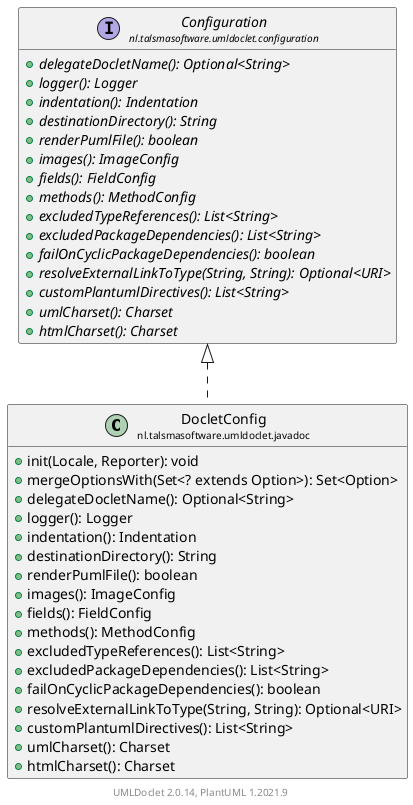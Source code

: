 @startuml
    set namespaceSeparator none
    hide empty fields
    hide empty methods

    class "<size:14>DocletConfig\n<size:10>nl.talsmasoftware.umldoclet.javadoc" as nl.talsmasoftware.umldoclet.javadoc.DocletConfig [[DocletConfig.html]] {
        +init(Locale, Reporter): void
        +mergeOptionsWith(Set<? extends Option>): Set<Option>
        +delegateDocletName(): Optional<String>
        +logger(): Logger
        +indentation(): Indentation
        +destinationDirectory(): String
        +renderPumlFile(): boolean
        +images(): ImageConfig
        +fields(): FieldConfig
        +methods(): MethodConfig
        +excludedTypeReferences(): List<String>
        +excludedPackageDependencies(): List<String>
        +failOnCyclicPackageDependencies(): boolean
        +resolveExternalLinkToType(String, String): Optional<URI>
        +customPlantumlDirectives(): List<String>
        +umlCharset(): Charset
        +htmlCharset(): Charset
    }

    interface "<size:14>Configuration\n<size:10>nl.talsmasoftware.umldoclet.configuration" as nl.talsmasoftware.umldoclet.configuration.Configuration [[../configuration/Configuration.html]] {
        {abstract} +delegateDocletName(): Optional<String>
        {abstract} +logger(): Logger
        {abstract} +indentation(): Indentation
        {abstract} +destinationDirectory(): String
        {abstract} +renderPumlFile(): boolean
        {abstract} +images(): ImageConfig
        {abstract} +fields(): FieldConfig
        {abstract} +methods(): MethodConfig
        {abstract} +excludedTypeReferences(): List<String>
        {abstract} +excludedPackageDependencies(): List<String>
        {abstract} +failOnCyclicPackageDependencies(): boolean
        {abstract} +resolveExternalLinkToType(String, String): Optional<URI>
        {abstract} +customPlantumlDirectives(): List<String>
        {abstract} +umlCharset(): Charset
        {abstract} +htmlCharset(): Charset
    }

    nl.talsmasoftware.umldoclet.configuration.Configuration <|.. nl.talsmasoftware.umldoclet.javadoc.DocletConfig

    center footer UMLDoclet 2.0.14, PlantUML 1.2021.9
@enduml
